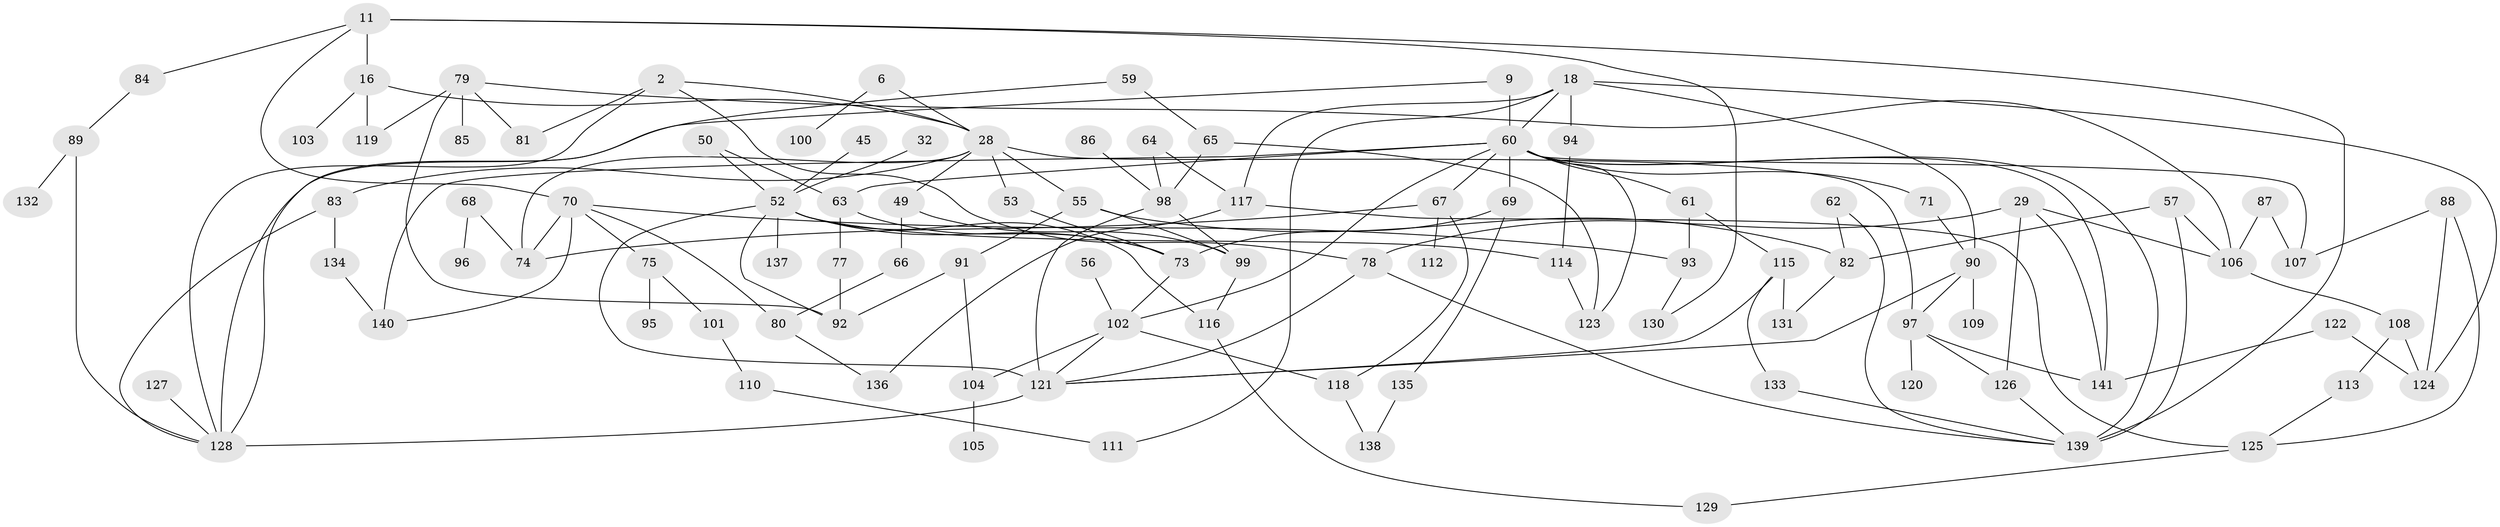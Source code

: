 // original degree distribution, {5: 0.05673758865248227, 4: 0.16312056737588654, 6: 0.0425531914893617, 2: 0.2978723404255319, 7: 0.028368794326241134, 3: 0.2765957446808511, 1: 0.1347517730496454}
// Generated by graph-tools (version 1.1) at 2025/45/03/04/25 21:45:22]
// undirected, 98 vertices, 153 edges
graph export_dot {
graph [start="1"]
  node [color=gray90,style=filled];
  2;
  6;
  9;
  11 [super="+8"];
  16;
  18;
  28 [super="+5"];
  29;
  32;
  45;
  49 [super="+21"];
  50;
  52 [super="+33"];
  53;
  55;
  56;
  57;
  59;
  60 [super="+35+58"];
  61;
  62;
  63;
  64 [super="+31"];
  65 [super="+36"];
  66;
  67;
  68;
  69;
  70 [super="+22+23"];
  71;
  73;
  74 [super="+25"];
  75;
  77;
  78 [super="+1"];
  79;
  80;
  81;
  82;
  83 [super="+39"];
  84;
  85;
  86;
  87;
  88 [super="+46"];
  89;
  90 [super="+24"];
  91;
  92;
  93;
  94;
  95;
  96;
  97 [super="+47"];
  98 [super="+27+30"];
  99;
  100;
  101;
  102 [super="+44"];
  103;
  104;
  105;
  106 [super="+41"];
  107;
  108;
  109;
  110;
  111;
  112;
  113;
  114;
  115;
  116;
  117 [super="+76"];
  118;
  119;
  120;
  121 [super="+51+10"];
  122;
  123 [super="+72"];
  124 [super="+38"];
  125;
  126 [super="+40"];
  127;
  128 [super="+3+42"];
  129;
  130;
  131;
  132;
  133;
  134;
  135;
  136;
  137;
  138;
  139 [super="+4+26"];
  140 [super="+43"];
  141 [super="+37"];
  2 -- 81;
  2 -- 78;
  2 -- 128;
  2 -- 28;
  6 -- 100;
  6 -- 28;
  9 -- 128;
  9 -- 60 [weight=3];
  11 -- 16;
  11 -- 84;
  11 -- 130;
  11 -- 70 [weight=2];
  11 -- 139 [weight=2];
  16 -- 103;
  16 -- 119;
  16 -- 28;
  18 -- 94;
  18 -- 117 [weight=2];
  18 -- 111;
  18 -- 90;
  18 -- 60;
  18 -- 124;
  28 -- 53;
  28 -- 55;
  28 -- 74 [weight=2];
  28 -- 97;
  28 -- 49;
  28 -- 83;
  29 -- 78 [weight=2];
  29 -- 141;
  29 -- 126;
  29 -- 106;
  32 -- 52;
  45 -- 52;
  49 -- 66;
  49 -- 99 [weight=2];
  50 -- 63;
  50 -- 52;
  52 -- 92;
  52 -- 121 [weight=2];
  52 -- 73;
  52 -- 137;
  52 -- 114;
  52 -- 116;
  53 -- 73;
  55 -- 82;
  55 -- 91;
  55 -- 99;
  56 -- 102;
  57 -- 82;
  57 -- 106;
  57 -- 139;
  59 -- 128;
  59 -- 65;
  60 -- 69;
  60 -- 71;
  60 -- 107;
  60 -- 67;
  60 -- 102;
  60 -- 139;
  60 -- 140;
  60 -- 123 [weight=2];
  60 -- 61;
  60 -- 63;
  60 -- 141;
  61 -- 93;
  61 -- 115;
  62 -- 82;
  62 -- 139;
  63 -- 77;
  63 -- 73;
  64 -- 117;
  64 -- 98;
  65 -- 98 [weight=2];
  65 -- 123;
  66 -- 80;
  67 -- 112;
  67 -- 118;
  67 -- 74;
  68 -- 96;
  68 -- 74;
  69 -- 73;
  69 -- 135;
  70 -- 74;
  70 -- 80;
  70 -- 75;
  70 -- 93;
  70 -- 140;
  71 -- 90;
  73 -- 102;
  75 -- 95;
  75 -- 101;
  77 -- 92;
  78 -- 139;
  78 -- 121;
  79 -- 85;
  79 -- 119;
  79 -- 92;
  79 -- 81;
  79 -- 106;
  80 -- 136;
  82 -- 131;
  83 -- 128;
  83 -- 134;
  84 -- 89;
  86 -- 98;
  87 -- 107;
  87 -- 106;
  88 -- 107;
  88 -- 124;
  88 -- 125;
  89 -- 132;
  89 -- 128;
  90 -- 109;
  90 -- 97;
  90 -- 121;
  91 -- 92;
  91 -- 104;
  93 -- 130;
  94 -- 114;
  97 -- 120;
  97 -- 141;
  97 -- 126;
  98 -- 99;
  98 -- 121;
  99 -- 116;
  101 -- 110;
  102 -- 121;
  102 -- 118;
  102 -- 104;
  104 -- 105;
  106 -- 108;
  108 -- 113;
  108 -- 124;
  110 -- 111;
  113 -- 125;
  114 -- 123;
  115 -- 133;
  115 -- 131;
  115 -- 121;
  116 -- 129;
  117 -- 136;
  117 -- 125;
  118 -- 138;
  121 -- 128 [weight=2];
  122 -- 124;
  122 -- 141;
  125 -- 129;
  126 -- 139;
  127 -- 128;
  133 -- 139;
  134 -- 140;
  135 -- 138;
}

